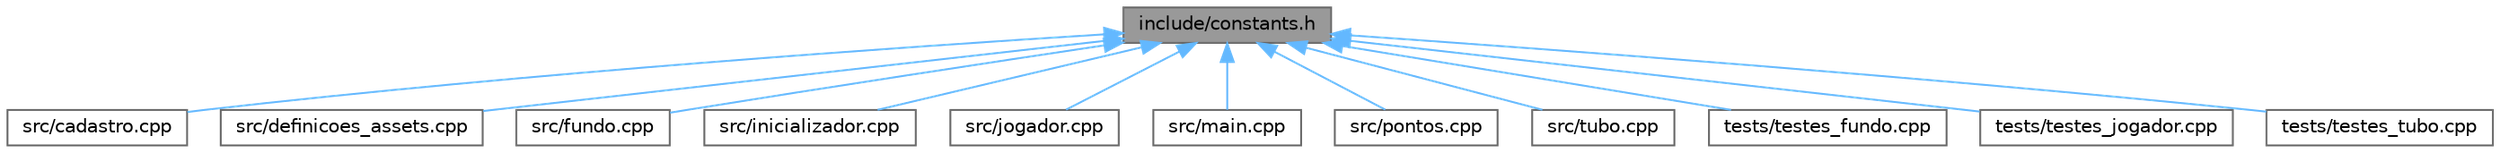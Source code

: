 digraph "include/constants.h"
{
 // LATEX_PDF_SIZE
  bgcolor="transparent";
  edge [fontname=Helvetica,fontsize=10,labelfontname=Helvetica,labelfontsize=10];
  node [fontname=Helvetica,fontsize=10,shape=box,height=0.2,width=0.4];
  Node1 [id="Node000001",label="include/constants.h",height=0.2,width=0.4,color="gray40", fillcolor="grey60", style="filled", fontcolor="black",tooltip=" "];
  Node1 -> Node2 [id="edge12_Node000001_Node000002",dir="back",color="steelblue1",style="solid",tooltip=" "];
  Node2 [id="Node000002",label="src/cadastro.cpp",height=0.2,width=0.4,color="grey40", fillcolor="white", style="filled",URL="$cadastro_8cpp.html",tooltip=" "];
  Node1 -> Node3 [id="edge13_Node000001_Node000003",dir="back",color="steelblue1",style="solid",tooltip=" "];
  Node3 [id="Node000003",label="src/definicoes_assets.cpp",height=0.2,width=0.4,color="grey40", fillcolor="white", style="filled",URL="$definicoes__assets_8cpp.html",tooltip=" "];
  Node1 -> Node4 [id="edge14_Node000001_Node000004",dir="back",color="steelblue1",style="solid",tooltip=" "];
  Node4 [id="Node000004",label="src/fundo.cpp",height=0.2,width=0.4,color="grey40", fillcolor="white", style="filled",URL="$fundo_8cpp.html",tooltip=" "];
  Node1 -> Node5 [id="edge15_Node000001_Node000005",dir="back",color="steelblue1",style="solid",tooltip=" "];
  Node5 [id="Node000005",label="src/inicializador.cpp",height=0.2,width=0.4,color="grey40", fillcolor="white", style="filled",URL="$inicializador_8cpp.html",tooltip=" "];
  Node1 -> Node6 [id="edge16_Node000001_Node000006",dir="back",color="steelblue1",style="solid",tooltip=" "];
  Node6 [id="Node000006",label="src/jogador.cpp",height=0.2,width=0.4,color="grey40", fillcolor="white", style="filled",URL="$jogador_8cpp.html",tooltip=" "];
  Node1 -> Node7 [id="edge17_Node000001_Node000007",dir="back",color="steelblue1",style="solid",tooltip=" "];
  Node7 [id="Node000007",label="src/main.cpp",height=0.2,width=0.4,color="grey40", fillcolor="white", style="filled",URL="$main_8cpp.html",tooltip=" "];
  Node1 -> Node8 [id="edge18_Node000001_Node000008",dir="back",color="steelblue1",style="solid",tooltip=" "];
  Node8 [id="Node000008",label="src/pontos.cpp",height=0.2,width=0.4,color="grey40", fillcolor="white", style="filled",URL="$pontos_8cpp.html",tooltip=" "];
  Node1 -> Node9 [id="edge19_Node000001_Node000009",dir="back",color="steelblue1",style="solid",tooltip=" "];
  Node9 [id="Node000009",label="src/tubo.cpp",height=0.2,width=0.4,color="grey40", fillcolor="white", style="filled",URL="$tubo_8cpp.html",tooltip=" "];
  Node1 -> Node10 [id="edge20_Node000001_Node000010",dir="back",color="steelblue1",style="solid",tooltip=" "];
  Node10 [id="Node000010",label="tests/testes_fundo.cpp",height=0.2,width=0.4,color="grey40", fillcolor="white", style="filled",URL="$testes__fundo_8cpp.html",tooltip=" "];
  Node1 -> Node11 [id="edge21_Node000001_Node000011",dir="back",color="steelblue1",style="solid",tooltip=" "];
  Node11 [id="Node000011",label="tests/testes_jogador.cpp",height=0.2,width=0.4,color="grey40", fillcolor="white", style="filled",URL="$testes__jogador_8cpp.html",tooltip=" "];
  Node1 -> Node12 [id="edge22_Node000001_Node000012",dir="back",color="steelblue1",style="solid",tooltip=" "];
  Node12 [id="Node000012",label="tests/testes_tubo.cpp",height=0.2,width=0.4,color="grey40", fillcolor="white", style="filled",URL="$testes__tubo_8cpp.html",tooltip=" "];
}
